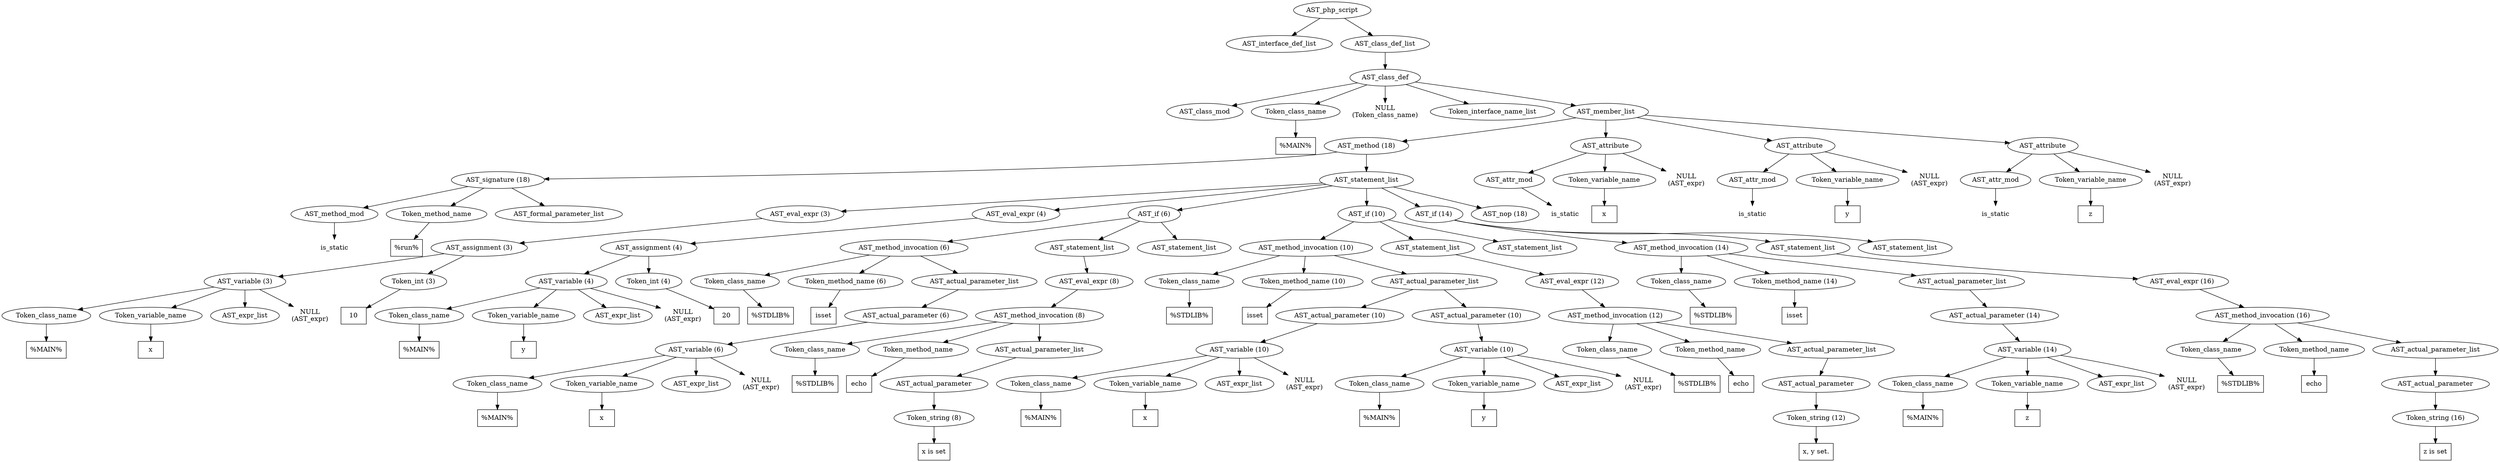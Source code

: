 /*
 * AST in dot format generated by phc -- the PHP compiler
 */

digraph AST {
node_0 [label="AST_php_script"];
node_1 [label="AST_interface_def_list"];
node_2 [label="AST_class_def_list"];
node_3 [label="AST_class_def"];
node_4 [label="AST_class_mod"];
node_5 [label="Token_class_name"];
node_6 [label="%MAIN%", shape=box]
node_5 -> node_6;
node_7 [label="NULL\n(Token_class_name)", shape=plaintext]
node_8 [label="Token_interface_name_list"];
node_9 [label="AST_member_list"];
node_10 [label="AST_method (18)"];
node_11 [label="AST_signature (18)"];
node_12 [label="AST_method_mod"];
node_13 [label="is_static", shape=plaintext]
node_12 -> node_13;
node_14 [label="Token_method_name"];
node_15 [label="%run%", shape=box]
node_14 -> node_15;
node_16 [label="AST_formal_parameter_list"];
node_11 -> node_16;
node_11 -> node_14;
node_11 -> node_12;
node_17 [label="AST_statement_list"];
node_18 [label="AST_eval_expr (3)"];
node_19 [label="AST_assignment (3)"];
node_20 [label="AST_variable (3)"];
node_21 [label="Token_class_name"];
node_22 [label="%MAIN%", shape=box]
node_21 -> node_22;
node_23 [label="Token_variable_name"];
node_24 [label="x", shape=box]
node_23 -> node_24;
node_25 [label="AST_expr_list"];
node_26 [label="NULL\n(AST_expr)", shape=plaintext]
node_20 -> node_26;
node_20 -> node_25;
node_20 -> node_23;
node_20 -> node_21;
node_27 [label="Token_int (3)"];
node_28 [label="10", shape=box]
node_27 -> node_28;
node_19 -> node_27;
node_19 -> node_20;
node_18 -> node_19;
node_29 [label="AST_eval_expr (4)"];
node_30 [label="AST_assignment (4)"];
node_31 [label="AST_variable (4)"];
node_32 [label="Token_class_name"];
node_33 [label="%MAIN%", shape=box]
node_32 -> node_33;
node_34 [label="Token_variable_name"];
node_35 [label="y", shape=box]
node_34 -> node_35;
node_36 [label="AST_expr_list"];
node_37 [label="NULL\n(AST_expr)", shape=plaintext]
node_31 -> node_37;
node_31 -> node_36;
node_31 -> node_34;
node_31 -> node_32;
node_38 [label="Token_int (4)"];
node_39 [label="20", shape=box]
node_38 -> node_39;
node_30 -> node_38;
node_30 -> node_31;
node_29 -> node_30;
node_40 [label="AST_if (6)"];
node_41 [label="AST_method_invocation (6)"];
node_42 [label="Token_class_name"];
node_43 [label="%STDLIB%", shape=box]
node_42 -> node_43;
node_44 [label="Token_method_name (6)"];
node_45 [label="isset", shape=box]
node_44 -> node_45;
node_46 [label="AST_actual_parameter_list"];
node_47 [label="AST_actual_parameter (6)"];
node_48 [label="AST_variable (6)"];
node_49 [label="Token_class_name"];
node_50 [label="%MAIN%", shape=box]
node_49 -> node_50;
node_51 [label="Token_variable_name"];
node_52 [label="x", shape=box]
node_51 -> node_52;
node_53 [label="AST_expr_list"];
node_54 [label="NULL\n(AST_expr)", shape=plaintext]
node_48 -> node_54;
node_48 -> node_53;
node_48 -> node_51;
node_48 -> node_49;
node_47 -> node_48;
node_46 -> node_47;
node_41 -> node_46;
node_41 -> node_44;
node_41 -> node_42;
node_55 [label="AST_statement_list"];
node_56 [label="AST_eval_expr (8)"];
node_57 [label="AST_method_invocation (8)"];
node_58 [label="Token_class_name"];
node_59 [label="%STDLIB%", shape=box]
node_58 -> node_59;
node_60 [label="Token_method_name"];
node_61 [label="echo", shape=box]
node_60 -> node_61;
node_62 [label="AST_actual_parameter_list"];
node_63 [label="AST_actual_parameter"];
node_64 [label="Token_string (8)"];
node_65 [label="x is set", shape=box]
node_64 -> node_65;
node_63 -> node_64;
node_62 -> node_63;
node_57 -> node_62;
node_57 -> node_60;
node_57 -> node_58;
node_56 -> node_57;
node_55 -> node_56;
node_66 [label="AST_statement_list"];
node_40 -> node_66;
node_40 -> node_55;
node_40 -> node_41;
node_67 [label="AST_if (10)"];
node_68 [label="AST_method_invocation (10)"];
node_69 [label="Token_class_name"];
node_70 [label="%STDLIB%", shape=box]
node_69 -> node_70;
node_71 [label="Token_method_name (10)"];
node_72 [label="isset", shape=box]
node_71 -> node_72;
node_73 [label="AST_actual_parameter_list"];
node_74 [label="AST_actual_parameter (10)"];
node_75 [label="AST_variable (10)"];
node_76 [label="Token_class_name"];
node_77 [label="%MAIN%", shape=box]
node_76 -> node_77;
node_78 [label="Token_variable_name"];
node_79 [label="x", shape=box]
node_78 -> node_79;
node_80 [label="AST_expr_list"];
node_81 [label="NULL\n(AST_expr)", shape=plaintext]
node_75 -> node_81;
node_75 -> node_80;
node_75 -> node_78;
node_75 -> node_76;
node_74 -> node_75;
node_82 [label="AST_actual_parameter (10)"];
node_83 [label="AST_variable (10)"];
node_84 [label="Token_class_name"];
node_85 [label="%MAIN%", shape=box]
node_84 -> node_85;
node_86 [label="Token_variable_name"];
node_87 [label="y", shape=box]
node_86 -> node_87;
node_88 [label="AST_expr_list"];
node_89 [label="NULL\n(AST_expr)", shape=plaintext]
node_83 -> node_89;
node_83 -> node_88;
node_83 -> node_86;
node_83 -> node_84;
node_82 -> node_83;
node_73 -> node_82;
node_73 -> node_74;
node_68 -> node_73;
node_68 -> node_71;
node_68 -> node_69;
node_90 [label="AST_statement_list"];
node_91 [label="AST_eval_expr (12)"];
node_92 [label="AST_method_invocation (12)"];
node_93 [label="Token_class_name"];
node_94 [label="%STDLIB%", shape=box]
node_93 -> node_94;
node_95 [label="Token_method_name"];
node_96 [label="echo", shape=box]
node_95 -> node_96;
node_97 [label="AST_actual_parameter_list"];
node_98 [label="AST_actual_parameter"];
node_99 [label="Token_string (12)"];
node_100 [label="x, y set.", shape=box]
node_99 -> node_100;
node_98 -> node_99;
node_97 -> node_98;
node_92 -> node_97;
node_92 -> node_95;
node_92 -> node_93;
node_91 -> node_92;
node_90 -> node_91;
node_101 [label="AST_statement_list"];
node_67 -> node_101;
node_67 -> node_90;
node_67 -> node_68;
node_102 [label="AST_if (14)"];
node_103 [label="AST_method_invocation (14)"];
node_104 [label="Token_class_name"];
node_105 [label="%STDLIB%", shape=box]
node_104 -> node_105;
node_106 [label="Token_method_name (14)"];
node_107 [label="isset", shape=box]
node_106 -> node_107;
node_108 [label="AST_actual_parameter_list"];
node_109 [label="AST_actual_parameter (14)"];
node_110 [label="AST_variable (14)"];
node_111 [label="Token_class_name"];
node_112 [label="%MAIN%", shape=box]
node_111 -> node_112;
node_113 [label="Token_variable_name"];
node_114 [label="z", shape=box]
node_113 -> node_114;
node_115 [label="AST_expr_list"];
node_116 [label="NULL\n(AST_expr)", shape=plaintext]
node_110 -> node_116;
node_110 -> node_115;
node_110 -> node_113;
node_110 -> node_111;
node_109 -> node_110;
node_108 -> node_109;
node_103 -> node_108;
node_103 -> node_106;
node_103 -> node_104;
node_117 [label="AST_statement_list"];
node_118 [label="AST_eval_expr (16)"];
node_119 [label="AST_method_invocation (16)"];
node_120 [label="Token_class_name"];
node_121 [label="%STDLIB%", shape=box]
node_120 -> node_121;
node_122 [label="Token_method_name"];
node_123 [label="echo", shape=box]
node_122 -> node_123;
node_124 [label="AST_actual_parameter_list"];
node_125 [label="AST_actual_parameter"];
node_126 [label="Token_string (16)"];
node_127 [label="z is set", shape=box]
node_126 -> node_127;
node_125 -> node_126;
node_124 -> node_125;
node_119 -> node_124;
node_119 -> node_122;
node_119 -> node_120;
node_118 -> node_119;
node_117 -> node_118;
node_128 [label="AST_statement_list"];
node_102 -> node_128;
node_102 -> node_117;
node_102 -> node_103;
node_129 [label="AST_nop (18)"];
node_17 -> node_129;
node_17 -> node_102;
node_17 -> node_67;
node_17 -> node_40;
node_17 -> node_29;
node_17 -> node_18;
node_10 -> node_17;
node_10 -> node_11;
node_130 [label="AST_attribute"];
node_131 [label="AST_attr_mod"];
node_132 [label="is_static", shape=plaintext]
node_131 -> node_132;
node_133 [label="Token_variable_name"];
node_134 [label="x", shape=box]
node_133 -> node_134;
node_135 [label="NULL\n(AST_expr)", shape=plaintext]
node_130 -> node_135;
node_130 -> node_133;
node_130 -> node_131;
node_136 [label="AST_attribute"];
node_137 [label="AST_attr_mod"];
node_138 [label="is_static", shape=plaintext]
node_137 -> node_138;
node_139 [label="Token_variable_name"];
node_140 [label="y", shape=box]
node_139 -> node_140;
node_141 [label="NULL\n(AST_expr)", shape=plaintext]
node_136 -> node_141;
node_136 -> node_139;
node_136 -> node_137;
node_142 [label="AST_attribute"];
node_143 [label="AST_attr_mod"];
node_144 [label="is_static", shape=plaintext]
node_143 -> node_144;
node_145 [label="Token_variable_name"];
node_146 [label="z", shape=box]
node_145 -> node_146;
node_147 [label="NULL\n(AST_expr)", shape=plaintext]
node_142 -> node_147;
node_142 -> node_145;
node_142 -> node_143;
node_9 -> node_142;
node_9 -> node_136;
node_9 -> node_130;
node_9 -> node_10;
node_3 -> node_9;
node_3 -> node_8;
node_3 -> node_7;
node_3 -> node_5;
node_3 -> node_4;
node_2 -> node_3;
node_0 -> node_2;
node_0 -> node_1;
}
